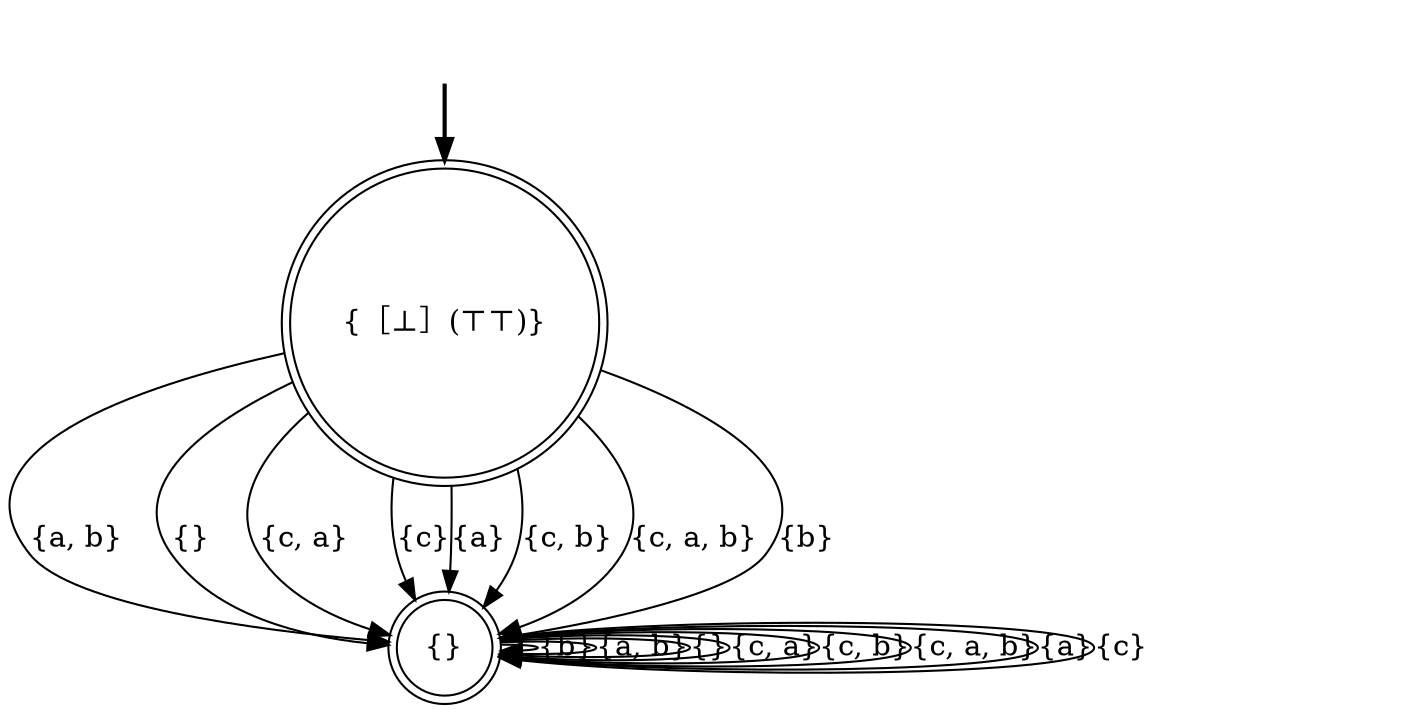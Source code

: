 digraph {
	fake0 [style=invisible]
	"{}" [shape=doublecircle]
	"{［⊥］(⊤⊤)}" [root=true shape=doublecircle]
	fake0 -> "{［⊥］(⊤⊤)}" [style=bold]
	"{［⊥］(⊤⊤)}" -> "{}" [label="{a, b}"]
	"{［⊥］(⊤⊤)}" -> "{}" [label="{}"]
	"{}" -> "{}" [label="{b}"]
	"{［⊥］(⊤⊤)}" -> "{}" [label="{c, a}"]
	"{}" -> "{}" [label="{a, b}"]
	"{}" -> "{}" [label="{}"]
	"{}" -> "{}" [label="{c, a}"]
	"{}" -> "{}" [label="{c, b}"]
	"{}" -> "{}" [label="{c, a, b}"]
	"{［⊥］(⊤⊤)}" -> "{}" [label="{c}"]
	"{［⊥］(⊤⊤)}" -> "{}" [label="{a}"]
	"{［⊥］(⊤⊤)}" -> "{}" [label="{c, b}"]
	"{}" -> "{}" [label="{a}"]
	"{［⊥］(⊤⊤)}" -> "{}" [label="{c, a, b}"]
	"{［⊥］(⊤⊤)}" -> "{}" [label="{b}"]
	"{}" -> "{}" [label="{c}"]
}
